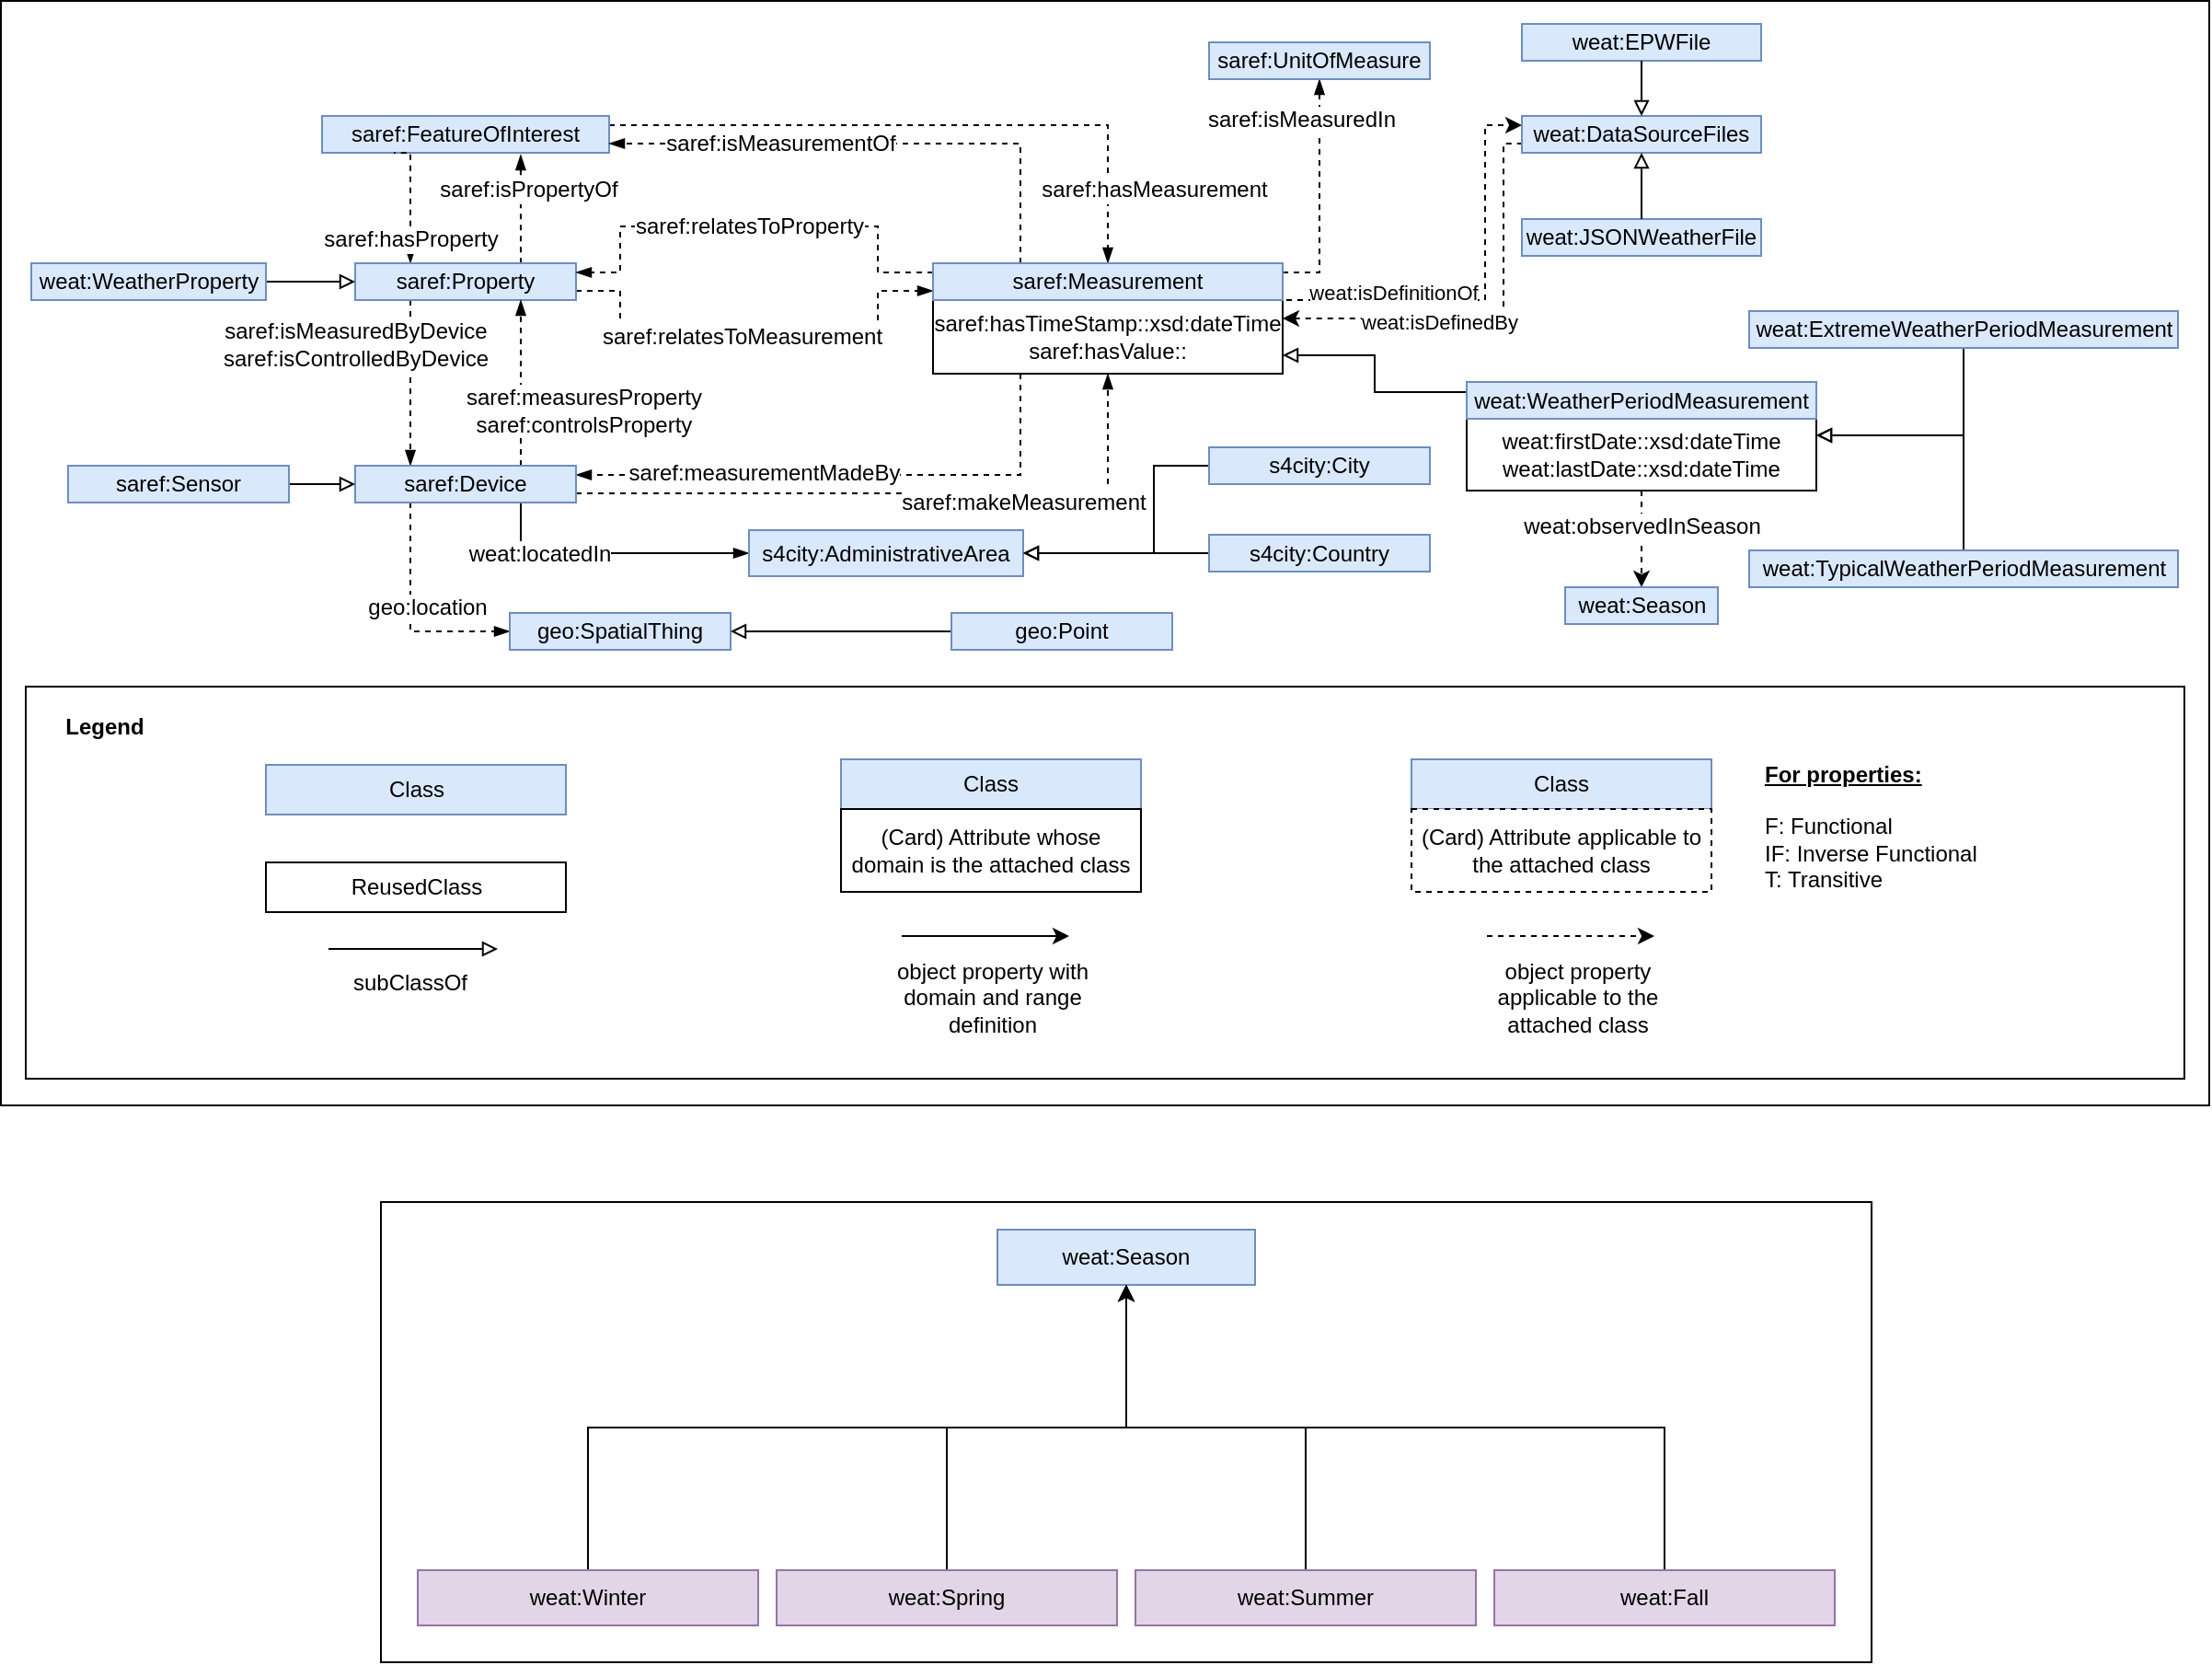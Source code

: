 <mxfile version="14.4.4" type="google"><diagram id="WUU9CZ2KcMa3UmgD1nZT" name="Page-1"><mxGraphModel dx="1351" dy="923" grid="1" gridSize="10" guides="1" tooltips="1" connect="1" arrows="1" fold="1" page="1" pageScale="1" pageWidth="827" pageHeight="1169" math="0" shadow="0"><root><mxCell id="0"/><mxCell id="1" parent="0"/><mxCell id="p9CA5PTt6drEKPGfrByg-1" value="" style="rounded=0;whiteSpace=wrap;html=1;" vertex="1" parent="1"><mxGeometry x="103.5" y="197.5" width="1200" height="600" as="geometry"/></mxCell><mxCell id="p9CA5PTt6drEKPGfrByg-2" style="edgeStyle=orthogonalEdgeStyle;rounded=0;orthogonalLoop=1;jettySize=auto;html=1;exitX=1;exitY=0.25;exitDx=0;exitDy=0;dashed=1;entryX=0;entryY=0.25;entryDx=0;entryDy=0;" edge="1" parent="1" source="p9CA5PTt6drEKPGfrByg-5" target="p9CA5PTt6drEKPGfrByg-77"><mxGeometry relative="1" as="geometry"><Array as="points"><mxPoint x="800" y="360"/><mxPoint x="910" y="360"/><mxPoint x="910" y="265"/></Array><mxPoint x="948" y="340" as="targetPoint"/></mxGeometry></mxCell><mxCell id="p9CA5PTt6drEKPGfrByg-3" style="edgeStyle=orthogonalEdgeStyle;rounded=0;orthogonalLoop=1;jettySize=auto;html=1;exitX=1;exitY=0.25;exitDx=0;exitDy=0;startArrow=classic;startFill=1;endArrow=none;endFill=0;dashed=1;entryX=0;entryY=0.75;entryDx=0;entryDy=0;" edge="1" parent="1" source="p9CA5PTt6drEKPGfrByg-5" target="p9CA5PTt6drEKPGfrByg-77"><mxGeometry relative="1" as="geometry"><Array as="points"><mxPoint x="920" y="370"/><mxPoint x="920" y="275"/></Array><mxPoint x="1113.5" y="300" as="targetPoint"/></mxGeometry></mxCell><mxCell id="p9CA5PTt6drEKPGfrByg-4" value="weat:isDefinedBy" style="edgeLabel;html=1;align=center;verticalAlign=middle;resizable=0;points=[];" vertex="1" connectable="0" parent="p9CA5PTt6drEKPGfrByg-3"><mxGeometry x="-0.097" y="-2" relative="1" as="geometry"><mxPoint x="-17" as="offset"/></mxGeometry></mxCell><mxCell id="p9CA5PTt6drEKPGfrByg-5" value="saref:hasTimeStamp::xsd:dateTime&lt;br&gt;saref:hasValue::" style="rounded=0;whiteSpace=wrap;html=1;" vertex="1" parent="1"><mxGeometry x="610" y="360" width="190" height="40" as="geometry"/></mxCell><mxCell id="p9CA5PTt6drEKPGfrByg-6" style="edgeStyle=orthogonalEdgeStyle;rounded=0;orthogonalLoop=1;jettySize=auto;html=1;exitX=1;exitY=0.25;exitDx=0;exitDy=0;entryX=0.5;entryY=0;entryDx=0;entryDy=0;dashed=1;endArrow=blockThin;endFill=1;" edge="1" parent="1" source="p9CA5PTt6drEKPGfrByg-10" target="p9CA5PTt6drEKPGfrByg-26"><mxGeometry relative="1" as="geometry"/></mxCell><mxCell id="p9CA5PTt6drEKPGfrByg-7" value="saref:hasMeasurement" style="text;html=1;align=center;verticalAlign=middle;resizable=0;points=[];labelBackgroundColor=#ffffff;" vertex="1" connectable="0" parent="p9CA5PTt6drEKPGfrByg-6"><mxGeometry x="-0.538" y="-1" relative="1" as="geometry"><mxPoint x="216" y="34" as="offset"/></mxGeometry></mxCell><mxCell id="p9CA5PTt6drEKPGfrByg-8" style="edgeStyle=orthogonalEdgeStyle;rounded=0;orthogonalLoop=1;jettySize=auto;html=1;exitX=0.692;exitY=1.05;exitDx=0;exitDy=0;entryX=0.75;entryY=0;entryDx=0;entryDy=0;dashed=1;endArrow=none;endFill=0;startArrow=blockThin;startFill=1;exitPerimeter=0;" edge="1" parent="1" source="p9CA5PTt6drEKPGfrByg-10" target="p9CA5PTt6drEKPGfrByg-17"><mxGeometry relative="1" as="geometry"/></mxCell><mxCell id="p9CA5PTt6drEKPGfrByg-9" value="saref:isPropertyOf" style="text;html=1;align=center;verticalAlign=middle;resizable=0;points=[];labelBackgroundColor=#ffffff;" vertex="1" connectable="0" parent="p9CA5PTt6drEKPGfrByg-8"><mxGeometry x="0.222" y="-1" relative="1" as="geometry"><mxPoint x="5" y="-17" as="offset"/></mxGeometry></mxCell><mxCell id="p9CA5PTt6drEKPGfrByg-10" value="saref:FeatureOfInterest" style="rounded=0;whiteSpace=wrap;html=1;fillColor=#dae8fc;strokeColor=#6c8ebf;" vertex="1" parent="1"><mxGeometry x="278" y="260" width="156" height="20" as="geometry"/></mxCell><mxCell id="p9CA5PTt6drEKPGfrByg-11" style="edgeStyle=orthogonalEdgeStyle;rounded=0;orthogonalLoop=1;jettySize=auto;html=1;exitX=1;exitY=0.75;exitDx=0;exitDy=0;dashed=1;endArrow=blockThin;endFill=1;entryX=0;entryY=0.75;entryDx=0;entryDy=0;" edge="1" parent="1" source="p9CA5PTt6drEKPGfrByg-17" target="p9CA5PTt6drEKPGfrByg-26"><mxGeometry relative="1" as="geometry"><Array as="points"><mxPoint x="440" y="355"/><mxPoint x="440" y="380"/><mxPoint x="580" y="380"/><mxPoint x="580" y="355"/></Array></mxGeometry></mxCell><mxCell id="p9CA5PTt6drEKPGfrByg-12" value="saref:relatesToMeasurement" style="text;html=1;align=center;verticalAlign=middle;resizable=0;points=[];labelBackgroundColor=#ffffff;" vertex="1" connectable="0" parent="p9CA5PTt6drEKPGfrByg-11"><mxGeometry x="-0.15" y="-2" relative="1" as="geometry"><mxPoint x="11.5" y="-2" as="offset"/></mxGeometry></mxCell><mxCell id="p9CA5PTt6drEKPGfrByg-13" style="edgeStyle=orthogonalEdgeStyle;rounded=0;orthogonalLoop=1;jettySize=auto;html=1;exitX=0.25;exitY=0;exitDx=0;exitDy=0;dashed=1;endArrow=none;endFill=0;startArrow=blockThin;startFill=1;entryX=0.25;entryY=1;entryDx=0;entryDy=0;" edge="1" parent="1" source="p9CA5PTt6drEKPGfrByg-17" target="p9CA5PTt6drEKPGfrByg-10"><mxGeometry relative="1" as="geometry"><Array as="points"><mxPoint x="326" y="280"/></Array></mxGeometry></mxCell><mxCell id="p9CA5PTt6drEKPGfrByg-14" value="saref:hasProperty" style="text;html=1;align=center;verticalAlign=middle;resizable=0;points=[];labelBackgroundColor=#ffffff;" vertex="1" connectable="0" parent="p9CA5PTt6drEKPGfrByg-13"><mxGeometry x="0.267" relative="1" as="geometry"><mxPoint y="30" as="offset"/></mxGeometry></mxCell><mxCell id="p9CA5PTt6drEKPGfrByg-15" style="edgeStyle=orthogonalEdgeStyle;rounded=0;orthogonalLoop=1;jettySize=auto;html=1;exitX=0.25;exitY=1;exitDx=0;exitDy=0;entryX=0.25;entryY=0;entryDx=0;entryDy=0;dashed=1;endArrow=blockThin;endFill=1;" edge="1" parent="1" source="p9CA5PTt6drEKPGfrByg-17" target="p9CA5PTt6drEKPGfrByg-35"><mxGeometry relative="1" as="geometry"/></mxCell><mxCell id="p9CA5PTt6drEKPGfrByg-16" value="saref:isMeasuredByDevice&lt;br&gt;saref:isControlledByDevice" style="text;html=1;align=center;verticalAlign=middle;resizable=0;points=[];labelBackgroundColor=#ffffff;" vertex="1" connectable="0" parent="p9CA5PTt6drEKPGfrByg-15"><mxGeometry x="-0.657" y="-4" relative="1" as="geometry"><mxPoint x="-26" y="8" as="offset"/></mxGeometry></mxCell><mxCell id="p9CA5PTt6drEKPGfrByg-17" value="saref:Property" style="rounded=0;whiteSpace=wrap;html=1;fillColor=#dae8fc;strokeColor=#6c8ebf;" vertex="1" parent="1"><mxGeometry x="296" y="340" width="120" height="20" as="geometry"/></mxCell><mxCell id="p9CA5PTt6drEKPGfrByg-18" style="edgeStyle=orthogonalEdgeStyle;rounded=0;orthogonalLoop=1;jettySize=auto;html=1;exitX=1;exitY=0.25;exitDx=0;exitDy=0;entryX=0.5;entryY=1;entryDx=0;entryDy=0;dashed=1;endArrow=blockThin;endFill=1;" edge="1" parent="1" source="p9CA5PTt6drEKPGfrByg-26" target="p9CA5PTt6drEKPGfrByg-38"><mxGeometry relative="1" as="geometry"/></mxCell><mxCell id="p9CA5PTt6drEKPGfrByg-19" value="saref:isMeasuredIn" style="text;html=1;align=center;verticalAlign=middle;resizable=0;points=[];labelBackgroundColor=#ffffff;" vertex="1" connectable="0" parent="p9CA5PTt6drEKPGfrByg-18"><mxGeometry x="-0.133" y="-2" relative="1" as="geometry"><mxPoint x="-12" y="-49" as="offset"/></mxGeometry></mxCell><mxCell id="p9CA5PTt6drEKPGfrByg-20" style="edgeStyle=orthogonalEdgeStyle;rounded=0;orthogonalLoop=1;jettySize=auto;html=1;exitX=0.25;exitY=1;exitDx=0;exitDy=0;entryX=1;entryY=0.25;entryDx=0;entryDy=0;dashed=1;endArrow=blockThin;endFill=1;" edge="1" parent="1" source="p9CA5PTt6drEKPGfrByg-5" target="p9CA5PTt6drEKPGfrByg-35"><mxGeometry relative="1" as="geometry"/></mxCell><mxCell id="p9CA5PTt6drEKPGfrByg-21" value="saref:measurementMadeBy" style="text;html=1;align=center;verticalAlign=middle;resizable=0;points=[];labelBackgroundColor=#ffffff;" vertex="1" connectable="0" parent="p9CA5PTt6drEKPGfrByg-20"><mxGeometry x="0.163" y="-1" relative="1" as="geometry"><mxPoint x="-22.5" as="offset"/></mxGeometry></mxCell><mxCell id="p9CA5PTt6drEKPGfrByg-22" style="edgeStyle=orthogonalEdgeStyle;rounded=0;orthogonalLoop=1;jettySize=auto;html=1;exitX=0;exitY=0.25;exitDx=0;exitDy=0;entryX=1;entryY=0.25;entryDx=0;entryDy=0;dashed=1;endArrow=blockThin;endFill=1;" edge="1" parent="1" source="p9CA5PTt6drEKPGfrByg-26" target="p9CA5PTt6drEKPGfrByg-17"><mxGeometry relative="1" as="geometry"><Array as="points"><mxPoint x="580" y="345"/><mxPoint x="580" y="320"/><mxPoint x="440" y="320"/><mxPoint x="440" y="345"/></Array></mxGeometry></mxCell><mxCell id="p9CA5PTt6drEKPGfrByg-23" value="saref:relatesToProperty" style="text;html=1;align=center;verticalAlign=middle;resizable=0;points=[];labelBackgroundColor=#ffffff;" vertex="1" connectable="0" parent="p9CA5PTt6drEKPGfrByg-22"><mxGeometry x="0.183" relative="1" as="geometry"><mxPoint x="19" as="offset"/></mxGeometry></mxCell><mxCell id="p9CA5PTt6drEKPGfrByg-24" style="edgeStyle=orthogonalEdgeStyle;rounded=0;orthogonalLoop=1;jettySize=auto;html=1;exitX=0.25;exitY=0;exitDx=0;exitDy=0;entryX=1;entryY=0.75;entryDx=0;entryDy=0;dashed=1;endArrow=blockThin;endFill=1;" edge="1" parent="1" source="p9CA5PTt6drEKPGfrByg-26" target="p9CA5PTt6drEKPGfrByg-10"><mxGeometry relative="1" as="geometry"/></mxCell><mxCell id="p9CA5PTt6drEKPGfrByg-25" value="saref:isMeasurementOf" style="text;html=1;align=center;verticalAlign=middle;resizable=0;points=[];labelBackgroundColor=#ffffff;" vertex="1" connectable="0" parent="p9CA5PTt6drEKPGfrByg-24"><mxGeometry x="-0.084" y="100" relative="1" as="geometry"><mxPoint x="-63.33" y="-100" as="offset"/></mxGeometry></mxCell><mxCell id="p9CA5PTt6drEKPGfrByg-26" value="saref:Measurement" style="rounded=0;whiteSpace=wrap;html=1;fillColor=#dae8fc;strokeColor=#6c8ebf;" vertex="1" parent="1"><mxGeometry x="610" y="340" width="190" height="20" as="geometry"/></mxCell><mxCell id="p9CA5PTt6drEKPGfrByg-27" style="edgeStyle=orthogonalEdgeStyle;rounded=0;orthogonalLoop=1;jettySize=auto;html=1;exitX=1;exitY=0.75;exitDx=0;exitDy=0;dashed=1;endArrow=blockThin;endFill=1;entryX=0.5;entryY=1;entryDx=0;entryDy=0;" edge="1" parent="1" source="p9CA5PTt6drEKPGfrByg-35" target="p9CA5PTt6drEKPGfrByg-5"><mxGeometry relative="1" as="geometry"/></mxCell><mxCell id="p9CA5PTt6drEKPGfrByg-28" value="saref:makeMeasurement" style="text;html=1;align=center;verticalAlign=middle;resizable=0;points=[];labelBackgroundColor=#ffffff;" vertex="1" connectable="0" parent="p9CA5PTt6drEKPGfrByg-27"><mxGeometry x="-0.155" y="-3" relative="1" as="geometry"><mxPoint x="93" y="2" as="offset"/></mxGeometry></mxCell><mxCell id="p9CA5PTt6drEKPGfrByg-29" style="edgeStyle=orthogonalEdgeStyle;rounded=0;orthogonalLoop=1;jettySize=auto;html=1;exitX=0.75;exitY=0;exitDx=0;exitDy=0;entryX=0.75;entryY=1;entryDx=0;entryDy=0;dashed=1;endArrow=blockThin;endFill=1;" edge="1" parent="1" source="p9CA5PTt6drEKPGfrByg-35" target="p9CA5PTt6drEKPGfrByg-17"><mxGeometry relative="1" as="geometry"/></mxCell><mxCell id="p9CA5PTt6drEKPGfrByg-30" value="saref:measuresProperty&lt;br&gt;saref:controlsProperty" style="text;html=1;align=center;verticalAlign=middle;resizable=0;points=[];labelBackgroundColor=#ffffff;" vertex="1" connectable="0" parent="p9CA5PTt6drEKPGfrByg-29"><mxGeometry x="-0.314" y="3" relative="1" as="geometry"><mxPoint x="36.25" y="1" as="offset"/></mxGeometry></mxCell><mxCell id="p9CA5PTt6drEKPGfrByg-31" style="edgeStyle=orthogonalEdgeStyle;rounded=0;orthogonalLoop=1;jettySize=auto;html=1;exitX=0.25;exitY=1;exitDx=0;exitDy=0;dashed=1;endArrow=blockThin;endFill=1;entryX=0;entryY=0.5;entryDx=0;entryDy=0;" edge="1" parent="1" source="p9CA5PTt6drEKPGfrByg-35" target="p9CA5PTt6drEKPGfrByg-39"><mxGeometry relative="1" as="geometry"/></mxCell><mxCell id="p9CA5PTt6drEKPGfrByg-32" value="geo:location" style="text;html=1;align=center;verticalAlign=middle;resizable=0;points=[];labelBackgroundColor=#ffffff;" vertex="1" connectable="0" parent="p9CA5PTt6drEKPGfrByg-31"><mxGeometry x="0.112" y="-3" relative="1" as="geometry"><mxPoint x="12" y="-12" as="offset"/></mxGeometry></mxCell><mxCell id="p9CA5PTt6drEKPGfrByg-33" style="edgeStyle=orthogonalEdgeStyle;rounded=0;orthogonalLoop=1;jettySize=auto;html=1;exitX=0.75;exitY=1;exitDx=0;exitDy=0;entryX=0;entryY=0.5;entryDx=0;entryDy=0;endArrow=blockThin;endFill=1;" edge="1" parent="1" source="p9CA5PTt6drEKPGfrByg-35" target="p9CA5PTt6drEKPGfrByg-42"><mxGeometry relative="1" as="geometry"/></mxCell><mxCell id="p9CA5PTt6drEKPGfrByg-34" value="weat:locatedIn" style="text;html=1;align=center;verticalAlign=middle;resizable=0;points=[];labelBackgroundColor=#ffffff;" vertex="1" connectable="0" parent="p9CA5PTt6drEKPGfrByg-33"><mxGeometry x="-0.341" y="-1" relative="1" as="geometry"><mxPoint x="-13" y="-1" as="offset"/></mxGeometry></mxCell><mxCell id="p9CA5PTt6drEKPGfrByg-35" value="saref:Device" style="rounded=0;whiteSpace=wrap;html=1;fillColor=#dae8fc;strokeColor=#6c8ebf;" vertex="1" parent="1"><mxGeometry x="296" y="450" width="120" height="20" as="geometry"/></mxCell><mxCell id="p9CA5PTt6drEKPGfrByg-36" style="edgeStyle=orthogonalEdgeStyle;rounded=0;orthogonalLoop=1;jettySize=auto;html=1;exitX=1;exitY=0.5;exitDx=0;exitDy=0;endArrow=block;endFill=0;entryX=0;entryY=0.5;entryDx=0;entryDy=0;" edge="1" parent="1" source="p9CA5PTt6drEKPGfrByg-37" target="p9CA5PTt6drEKPGfrByg-35"><mxGeometry relative="1" as="geometry"><Array as="points"><mxPoint x="260" y="460"/><mxPoint x="260" y="460"/></Array></mxGeometry></mxCell><mxCell id="p9CA5PTt6drEKPGfrByg-37" value="saref:Sensor" style="rounded=0;whiteSpace=wrap;html=1;fillColor=#dae8fc;strokeColor=#6c8ebf;" vertex="1" parent="1"><mxGeometry x="140" y="450" width="120" height="20" as="geometry"/></mxCell><mxCell id="p9CA5PTt6drEKPGfrByg-38" value="saref:UnitOfMeasure" style="rounded=0;whiteSpace=wrap;html=1;fillColor=#dae8fc;strokeColor=#6c8ebf;" vertex="1" parent="1"><mxGeometry x="760" y="220" width="120" height="20" as="geometry"/></mxCell><mxCell id="p9CA5PTt6drEKPGfrByg-39" value="geo:SpatialThing" style="rounded=0;whiteSpace=wrap;html=1;fillColor=#dae8fc;strokeColor=#6c8ebf;" vertex="1" parent="1"><mxGeometry x="380" y="530" width="120" height="20" as="geometry"/></mxCell><mxCell id="p9CA5PTt6drEKPGfrByg-40" style="edgeStyle=orthogonalEdgeStyle;rounded=0;orthogonalLoop=1;jettySize=auto;html=1;entryX=1;entryY=0.5;entryDx=0;entryDy=0;endArrow=block;endFill=0;" edge="1" parent="1" source="p9CA5PTt6drEKPGfrByg-41" target="p9CA5PTt6drEKPGfrByg-39"><mxGeometry relative="1" as="geometry"/></mxCell><mxCell id="p9CA5PTt6drEKPGfrByg-41" value="geo:Point" style="rounded=0;whiteSpace=wrap;html=1;fillColor=#dae8fc;strokeColor=#6c8ebf;" vertex="1" parent="1"><mxGeometry x="620" y="530" width="120" height="20" as="geometry"/></mxCell><mxCell id="p9CA5PTt6drEKPGfrByg-42" value="s4city:AdministrativeArea&lt;span style=&quot;color: rgba(0 , 0 , 0 , 0) ; font-family: monospace ; font-size: 0px ; white-space: nowrap&quot;&gt;%3CmxGraphModel%3E%3Croot%3E%3CmxCell%20id%3D%220%22%2F%3E%3CmxCell%20id%3D%221%22%20parent%3D%220%22%2F%3E%3CmxCell%20id%3D%222%22%20value%3D%22sosa%3A%26lt%3Bbr%26gt%3BSensor%22%20style%3D%22rounded%3D0%3BwhiteSpace%3Dwrap%3Bhtml%3D1%3BfillColor%3D%23dae8fc%3BstrokeColor%3D%236c8ebf%3B%22%20vertex%3D%221%22%20parent%3D%221%22%3E%3CmxGeometry%20x%3D%22460%22%20y%3D%22630%22%20width%3D%22120%22%20height%3D%2240%22%20as%3D%22geometry%22%2F%3E%3C%2FmxCell%3E%3C%2Froot%3E%3C%2FmxGraphModel%3E&lt;/span&gt;" style="rounded=0;whiteSpace=wrap;html=1;fillColor=#dae8fc;strokeColor=#6c8ebf;" vertex="1" parent="1"><mxGeometry x="510" y="485" width="149" height="25" as="geometry"/></mxCell><mxCell id="p9CA5PTt6drEKPGfrByg-43" style="edgeStyle=orthogonalEdgeStyle;rounded=0;orthogonalLoop=1;jettySize=auto;html=1;exitX=0;exitY=0.5;exitDx=0;exitDy=0;entryX=1;entryY=0.5;entryDx=0;entryDy=0;endArrow=block;endFill=0;" edge="1" parent="1" source="p9CA5PTt6drEKPGfrByg-44" target="p9CA5PTt6drEKPGfrByg-42"><mxGeometry relative="1" as="geometry"><Array as="points"><mxPoint x="730" y="450"/><mxPoint x="730" y="498"/></Array></mxGeometry></mxCell><mxCell id="p9CA5PTt6drEKPGfrByg-44" value="s4city:City" style="rounded=0;whiteSpace=wrap;html=1;fillColor=#dae8fc;strokeColor=#6c8ebf;" vertex="1" parent="1"><mxGeometry x="760" y="440" width="120" height="20" as="geometry"/></mxCell><mxCell id="p9CA5PTt6drEKPGfrByg-45" style="edgeStyle=orthogonalEdgeStyle;rounded=0;orthogonalLoop=1;jettySize=auto;html=1;exitX=0;exitY=0.5;exitDx=0;exitDy=0;endArrow=block;endFill=0;" edge="1" parent="1" source="p9CA5PTt6drEKPGfrByg-46" target="p9CA5PTt6drEKPGfrByg-42"><mxGeometry relative="1" as="geometry"><Array as="points"><mxPoint x="750" y="498"/><mxPoint x="750" y="498"/></Array><mxPoint x="690" y="603" as="targetPoint"/></mxGeometry></mxCell><mxCell id="p9CA5PTt6drEKPGfrByg-46" value="s4city:Country" style="rounded=0;whiteSpace=wrap;html=1;fillColor=#dae8fc;strokeColor=#6c8ebf;" vertex="1" parent="1"><mxGeometry x="760" y="487.5" width="120" height="20" as="geometry"/></mxCell><mxCell id="p9CA5PTt6drEKPGfrByg-47" value="" style="rounded=0;whiteSpace=wrap;html=1;fillColor=none;" vertex="1" parent="1"><mxGeometry x="117" y="570" width="1173" height="213" as="geometry"/></mxCell><mxCell id="p9CA5PTt6drEKPGfrByg-48" value="Class" style="rounded=0;whiteSpace=wrap;html=1;fillColor=#dae8fc;strokeColor=#6c8ebf;" vertex="1" parent="1"><mxGeometry x="560" y="609.5" width="163" height="27" as="geometry"/></mxCell><mxCell id="p9CA5PTt6drEKPGfrByg-49" value="(Card) Attribute whose domain is the attached class" style="rounded=0;whiteSpace=wrap;html=1;" vertex="1" parent="1"><mxGeometry x="560" y="636.5" width="163" height="45" as="geometry"/></mxCell><mxCell id="p9CA5PTt6drEKPGfrByg-50" value="Class" style="rounded=0;whiteSpace=wrap;html=1;fillColor=#dae8fc;strokeColor=#6c8ebf;" vertex="1" parent="1"><mxGeometry x="870" y="609.5" width="163" height="27" as="geometry"/></mxCell><mxCell id="p9CA5PTt6drEKPGfrByg-51" value="(Card) Attribute applicable to the attached class" style="rounded=0;whiteSpace=wrap;html=1;dashed=1;" vertex="1" parent="1"><mxGeometry x="870" y="636.5" width="163" height="45" as="geometry"/></mxCell><mxCell id="p9CA5PTt6drEKPGfrByg-52" value="ReusedClass" style="rounded=0;whiteSpace=wrap;html=1;" vertex="1" parent="1"><mxGeometry x="247.5" y="665.5" width="163" height="27" as="geometry"/></mxCell><mxCell id="p9CA5PTt6drEKPGfrByg-53" value="Class" style="rounded=0;whiteSpace=wrap;html=1;fillColor=#dae8fc;strokeColor=#6c8ebf;" vertex="1" parent="1"><mxGeometry x="247.5" y="612.5" width="163" height="27" as="geometry"/></mxCell><mxCell id="p9CA5PTt6drEKPGfrByg-54" value="" style="endArrow=block;html=1;endFill=0;" edge="1" parent="1"><mxGeometry width="50" height="50" relative="1" as="geometry"><mxPoint x="281.5" y="712.5" as="sourcePoint"/><mxPoint x="373.5" y="712.5" as="targetPoint"/></mxGeometry></mxCell><mxCell id="p9CA5PTt6drEKPGfrByg-55" value="subClassOf" style="text;html=1;strokeColor=none;fillColor=none;align=center;verticalAlign=middle;whiteSpace=wrap;rounded=0;dashed=1;" vertex="1" parent="1"><mxGeometry x="306" y="720.5" width="40" height="20" as="geometry"/></mxCell><mxCell id="p9CA5PTt6drEKPGfrByg-56" value="" style="endArrow=classic;html=1;" edge="1" parent="1"><mxGeometry width="50" height="50" relative="1" as="geometry"><mxPoint x="593" y="705.5" as="sourcePoint"/><mxPoint x="684" y="705.5" as="targetPoint"/></mxGeometry></mxCell><mxCell id="p9CA5PTt6drEKPGfrByg-57" value="object property with domain and range definition" style="text;html=1;strokeColor=none;fillColor=none;align=center;verticalAlign=middle;whiteSpace=wrap;rounded=0;dashed=1;" vertex="1" parent="1"><mxGeometry x="587" y="728.5" width="110.5" height="20" as="geometry"/></mxCell><mxCell id="p9CA5PTt6drEKPGfrByg-58" value="" style="endArrow=classic;html=1;dashed=1;" edge="1" parent="1"><mxGeometry width="50" height="50" relative="1" as="geometry"><mxPoint x="911" y="705.5" as="sourcePoint"/><mxPoint x="1002" y="705.5" as="targetPoint"/></mxGeometry></mxCell><mxCell id="p9CA5PTt6drEKPGfrByg-59" value="object property applicable to the attached class" style="text;html=1;strokeColor=none;fillColor=none;align=center;verticalAlign=middle;whiteSpace=wrap;rounded=0;dashed=1;" vertex="1" parent="1"><mxGeometry x="905" y="728.5" width="110.5" height="20" as="geometry"/></mxCell><mxCell id="p9CA5PTt6drEKPGfrByg-60" value="&lt;b&gt;&lt;u&gt;For properties:&lt;br&gt;&lt;br&gt;&lt;/u&gt;&lt;/b&gt;F: Functional&lt;br&gt;IF: Inverse Functional&lt;br&gt;T: Transitive" style="text;html=1;strokeColor=none;fillColor=none;align=left;verticalAlign=middle;whiteSpace=wrap;rounded=0;dashed=1;" vertex="1" parent="1"><mxGeometry x="1060" y="610.5" width="136" height="70" as="geometry"/></mxCell><mxCell id="p9CA5PTt6drEKPGfrByg-61" value="&lt;b&gt;Legend&lt;/b&gt;" style="text;html=1;strokeColor=none;fillColor=none;align=center;verticalAlign=middle;whiteSpace=wrap;rounded=0;dashed=1;" vertex="1" parent="1"><mxGeometry x="140" y="582" width="40" height="20" as="geometry"/></mxCell><mxCell id="p9CA5PTt6drEKPGfrByg-62" style="edgeStyle=orthogonalEdgeStyle;rounded=0;orthogonalLoop=1;jettySize=auto;html=1;exitX=1;exitY=0.5;exitDx=0;exitDy=0;endArrow=block;endFill=0;" edge="1" parent="1" source="p9CA5PTt6drEKPGfrByg-63" target="p9CA5PTt6drEKPGfrByg-17"><mxGeometry relative="1" as="geometry"/></mxCell><mxCell id="p9CA5PTt6drEKPGfrByg-63" value="weat:WeatherProperty" style="rounded=0;whiteSpace=wrap;html=1;fillColor=#dae8fc;strokeColor=#6c8ebf;" vertex="1" parent="1"><mxGeometry x="120" y="340" width="127.5" height="20" as="geometry"/></mxCell><mxCell id="p9CA5PTt6drEKPGfrByg-64" style="edgeStyle=orthogonalEdgeStyle;rounded=0;orthogonalLoop=1;jettySize=auto;html=1;exitX=0;exitY=0.5;exitDx=0;exitDy=0;entryX=1;entryY=0.75;entryDx=0;entryDy=0;endArrow=block;endFill=0;" edge="1" parent="1" source="p9CA5PTt6drEKPGfrByg-68" target="p9CA5PTt6drEKPGfrByg-5"><mxGeometry relative="1" as="geometry"><Array as="points"><mxPoint x="900" y="410"/><mxPoint x="850" y="410"/><mxPoint x="850" y="390"/></Array></mxGeometry></mxCell><mxCell id="p9CA5PTt6drEKPGfrByg-65" style="edgeStyle=orthogonalEdgeStyle;rounded=0;orthogonalLoop=1;jettySize=auto;html=1;exitX=0.5;exitY=1;exitDx=0;exitDy=0;entryX=0.5;entryY=0;entryDx=0;entryDy=0;endArrow=classic;endFill=1;dashed=1;" edge="1" parent="1" source="p9CA5PTt6drEKPGfrByg-67" target="p9CA5PTt6drEKPGfrByg-73"><mxGeometry relative="1" as="geometry"/></mxCell><mxCell id="p9CA5PTt6drEKPGfrByg-66" value="weat:observedInSeason" style="text;html=1;align=center;verticalAlign=middle;resizable=0;points=[];labelBackgroundColor=#ffffff;" vertex="1" connectable="0" parent="p9CA5PTt6drEKPGfrByg-65"><mxGeometry x="-0.267" relative="1" as="geometry"><mxPoint as="offset"/></mxGeometry></mxCell><mxCell id="p9CA5PTt6drEKPGfrByg-67" value="weat:firstDate::xsd:dateTime&lt;br&gt;weat:lastDate::xsd:dateTime" style="rounded=0;whiteSpace=wrap;html=1;" vertex="1" parent="1"><mxGeometry x="900" y="423.5" width="190" height="40" as="geometry"/></mxCell><mxCell id="p9CA5PTt6drEKPGfrByg-68" value="weat:WeatherPeriodMeasurement" style="rounded=0;whiteSpace=wrap;html=1;fillColor=#dae8fc;strokeColor=#6c8ebf;" vertex="1" parent="1"><mxGeometry x="900" y="404.5" width="190" height="20" as="geometry"/></mxCell><mxCell id="p9CA5PTt6drEKPGfrByg-69" style="edgeStyle=orthogonalEdgeStyle;rounded=0;orthogonalLoop=1;jettySize=auto;html=1;exitX=0.5;exitY=1;exitDx=0;exitDy=0;entryX=1;entryY=0.25;entryDx=0;entryDy=0;endArrow=block;endFill=0;" edge="1" parent="1" source="p9CA5PTt6drEKPGfrByg-70" target="p9CA5PTt6drEKPGfrByg-67"><mxGeometry relative="1" as="geometry"/></mxCell><mxCell id="p9CA5PTt6drEKPGfrByg-70" value="weat:ExtremeWeatherPeriodMeasurement" style="rounded=0;whiteSpace=wrap;html=1;fillColor=#dae8fc;strokeColor=#6c8ebf;" vertex="1" parent="1"><mxGeometry x="1053.5" y="366" width="233" height="20" as="geometry"/></mxCell><mxCell id="p9CA5PTt6drEKPGfrByg-71" style="edgeStyle=orthogonalEdgeStyle;rounded=0;orthogonalLoop=1;jettySize=auto;html=1;exitX=0.5;exitY=0;exitDx=0;exitDy=0;entryX=1;entryY=0.25;entryDx=0;entryDy=0;endArrow=block;endFill=0;" edge="1" parent="1" source="p9CA5PTt6drEKPGfrByg-72" target="p9CA5PTt6drEKPGfrByg-67"><mxGeometry relative="1" as="geometry"/></mxCell><mxCell id="p9CA5PTt6drEKPGfrByg-72" value="weat:TypicalWeatherPeriodMeasurement" style="rounded=0;whiteSpace=wrap;html=1;fillColor=#dae8fc;strokeColor=#6c8ebf;" vertex="1" parent="1"><mxGeometry x="1053.5" y="496" width="233" height="20" as="geometry"/></mxCell><mxCell id="p9CA5PTt6drEKPGfrByg-73" value="weat:Season" style="rounded=0;whiteSpace=wrap;html=1;fillColor=#dae8fc;strokeColor=#6c8ebf;" vertex="1" parent="1"><mxGeometry x="953.5" y="516" width="83" height="20" as="geometry"/></mxCell><mxCell id="p9CA5PTt6drEKPGfrByg-74" value="weat:isDefinitionOf" style="edgeLabel;html=1;align=center;verticalAlign=middle;resizable=0;points=[];" vertex="1" connectable="0" parent="1"><mxGeometry x="860" y="356" as="geometry"/></mxCell><mxCell id="p9CA5PTt6drEKPGfrByg-75" value="weat:EPWFile" style="rounded=0;whiteSpace=wrap;html=1;fillColor=#dae8fc;strokeColor=#6c8ebf;" vertex="1" parent="1"><mxGeometry x="930" y="210" width="130" height="20" as="geometry"/></mxCell><mxCell id="p9CA5PTt6drEKPGfrByg-76" value="weat:JSONWeatherFile" style="rounded=0;whiteSpace=wrap;html=1;fillColor=#dae8fc;strokeColor=#6c8ebf;" vertex="1" parent="1"><mxGeometry x="930" y="316" width="130" height="20" as="geometry"/></mxCell><mxCell id="p9CA5PTt6drEKPGfrByg-77" value="weat:DataSourceFiles" style="rounded=0;whiteSpace=wrap;html=1;fillColor=#dae8fc;strokeColor=#6c8ebf;" vertex="1" parent="1"><mxGeometry x="930" y="260" width="130" height="20" as="geometry"/></mxCell><mxCell id="p9CA5PTt6drEKPGfrByg-78" style="edgeStyle=orthogonalEdgeStyle;rounded=0;orthogonalLoop=1;jettySize=auto;html=1;endArrow=block;endFill=0;entryX=0.5;entryY=1;entryDx=0;entryDy=0;" edge="1" parent="1" source="p9CA5PTt6drEKPGfrByg-76" target="p9CA5PTt6drEKPGfrByg-77"><mxGeometry relative="1" as="geometry"><mxPoint x="995" y="301.25" as="sourcePoint"/><mxPoint x="915" y="238.75" as="targetPoint"/><Array as="points"/></mxGeometry></mxCell><mxCell id="p9CA5PTt6drEKPGfrByg-79" style="edgeStyle=orthogonalEdgeStyle;rounded=0;orthogonalLoop=1;jettySize=auto;html=1;endArrow=block;endFill=0;exitX=0.5;exitY=1;exitDx=0;exitDy=0;" edge="1" parent="1" source="p9CA5PTt6drEKPGfrByg-75"><mxGeometry relative="1" as="geometry"><mxPoint x="953.5" y="253.75" as="sourcePoint"/><mxPoint x="995" y="260" as="targetPoint"/><Array as="points"><mxPoint x="995" y="240"/><mxPoint x="995" y="240"/></Array></mxGeometry></mxCell><mxCell id="p9CA5PTt6drEKPGfrByg-80" value="" style="rounded=0;whiteSpace=wrap;html=1;" vertex="1" parent="1"><mxGeometry x="310" y="850" width="810" height="250" as="geometry"/></mxCell><mxCell id="p9CA5PTt6drEKPGfrByg-81" value="weat:Season" style="rounded=0;whiteSpace=wrap;html=1;fillColor=#dae8fc;strokeColor=#6c8ebf;" vertex="1" parent="1"><mxGeometry x="645" y="865" width="140" height="30" as="geometry"/></mxCell><mxCell id="p9CA5PTt6drEKPGfrByg-82" style="edgeStyle=orthogonalEdgeStyle;rounded=0;orthogonalLoop=1;jettySize=auto;html=1;exitX=0.5;exitY=0;exitDx=0;exitDy=0;entryX=0.5;entryY=1;entryDx=0;entryDy=0;" edge="1" parent="1" source="p9CA5PTt6drEKPGfrByg-83" target="p9CA5PTt6drEKPGfrByg-81"><mxGeometry relative="1" as="geometry"/></mxCell><mxCell id="p9CA5PTt6drEKPGfrByg-83" value="weat:Winter" style="rounded=0;whiteSpace=wrap;html=1;fillColor=#e1d5e7;strokeColor=#9673a6;" vertex="1" parent="1"><mxGeometry x="330" y="1050" width="185" height="30" as="geometry"/></mxCell><mxCell id="p9CA5PTt6drEKPGfrByg-84" style="edgeStyle=orthogonalEdgeStyle;rounded=0;orthogonalLoop=1;jettySize=auto;html=1;exitX=0.5;exitY=0;exitDx=0;exitDy=0;" edge="1" parent="1" source="p9CA5PTt6drEKPGfrByg-85" target="p9CA5PTt6drEKPGfrByg-81"><mxGeometry relative="1" as="geometry"/></mxCell><mxCell id="p9CA5PTt6drEKPGfrByg-85" value="weat:Spring" style="rounded=0;whiteSpace=wrap;html=1;fillColor=#e1d5e7;strokeColor=#9673a6;" vertex="1" parent="1"><mxGeometry x="525" y="1050" width="185" height="30" as="geometry"/></mxCell><mxCell id="p9CA5PTt6drEKPGfrByg-86" style="edgeStyle=orthogonalEdgeStyle;rounded=0;orthogonalLoop=1;jettySize=auto;html=1;exitX=0.5;exitY=0;exitDx=0;exitDy=0;" edge="1" parent="1" source="p9CA5PTt6drEKPGfrByg-87" target="p9CA5PTt6drEKPGfrByg-81"><mxGeometry relative="1" as="geometry"/></mxCell><mxCell id="p9CA5PTt6drEKPGfrByg-87" value="weat:Fall" style="rounded=0;whiteSpace=wrap;html=1;fillColor=#e1d5e7;strokeColor=#9673a6;" vertex="1" parent="1"><mxGeometry x="915" y="1050" width="185" height="30" as="geometry"/></mxCell><mxCell id="p9CA5PTt6drEKPGfrByg-88" style="edgeStyle=orthogonalEdgeStyle;rounded=0;orthogonalLoop=1;jettySize=auto;html=1;exitX=0.5;exitY=0;exitDx=0;exitDy=0;" edge="1" parent="1" source="p9CA5PTt6drEKPGfrByg-89" target="p9CA5PTt6drEKPGfrByg-81"><mxGeometry relative="1" as="geometry"/></mxCell><mxCell id="p9CA5PTt6drEKPGfrByg-89" value="weat:Summer" style="rounded=0;whiteSpace=wrap;html=1;fillColor=#e1d5e7;strokeColor=#9673a6;" vertex="1" parent="1"><mxGeometry x="720" y="1050" width="185" height="30" as="geometry"/></mxCell></root></mxGraphModel></diagram></mxfile>